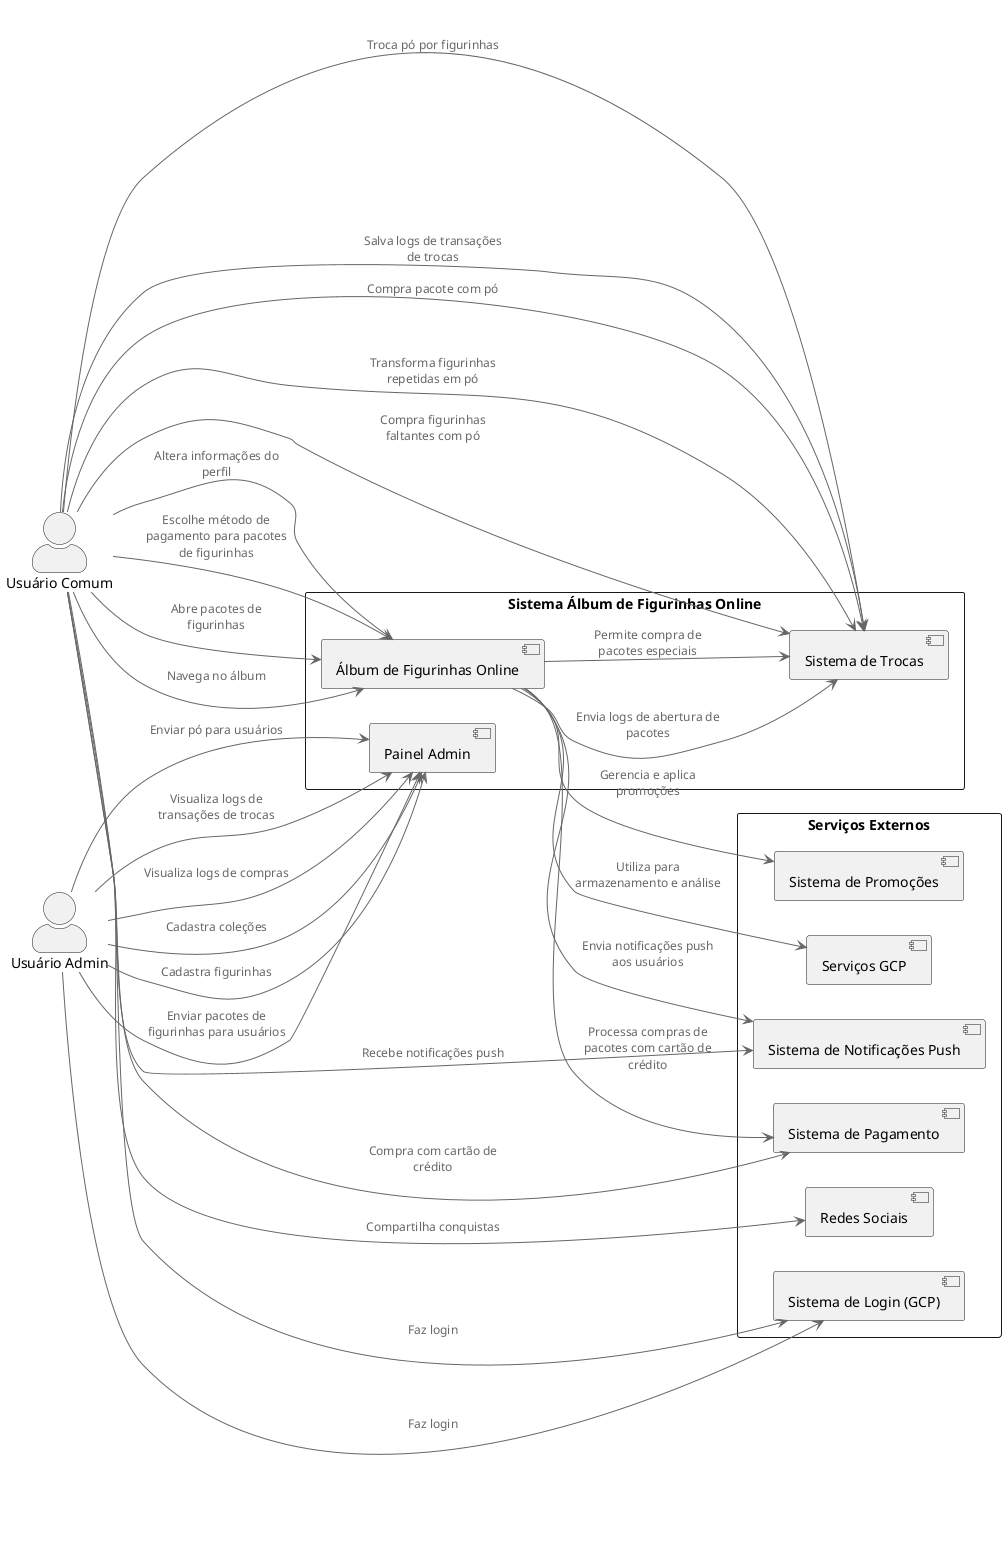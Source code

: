 @startuml context diagram for "Álbum de Figurinhas Online"
!include <C4/C4_Context>
'LAYOUT CONFIG
left to right direction
skinparam packageStyle rectangle
'ACTORS
actor user as "Usuário Comum"
actor admin as "Usuário Admin"
'SYSTEMS
package "Sistema Álbum de Figurinhas Online" {
    [Álbum de Figurinhas Online] as album
    [Painel Admin] as adminPanel
    [Sistema de Trocas] as tradeSystem
}
package "Serviços Externos" {
    [Serviços GCP] as gcpServices
    [Sistema de Login (GCP)] as loginSystem
    [Sistema de Pagamento] as paymentSystem
    [Sistema de Notificações Push] as pushNotificationSystem
    [Redes Sociais] as socialMedia
    [Sistema de Promoções] as promotionSystem
}
'INTERACTIONS - Usuário Comum
user --> loginSystem : Faz login
user --> album : Escolhe método de pagamento para pacotes de figurinhas
user --> album : Abre pacotes de figurinhas
user --> album : Navega no álbum
user --> album : Altera informações do perfil
user --> paymentSystem : Compra com cartão de crédito
user --> tradeSystem : Compra pacote com pó
user --> tradeSystem : Transforma figurinhas repetidas em pó
user --> tradeSystem : Compra figurinhas faltantes com pó
user --> tradeSystem : Troca pó por figurinhas
user --> tradeSystem : Salva logs de transações de trocas
user --> socialMedia : Compartilha conquistas
user --> pushNotificationSystem : Recebe notificações push
'INTERACTIONS - Usuário Admin
admin --> loginSystem : Faz login
admin --> adminPanel : Cadastra coleções
admin --> adminPanel : Cadastra figurinhas
admin --> adminPanel : Enviar pacotes de figurinhas para usuários
admin --> adminPanel : Enviar pó para usuários
admin --> adminPanel : Visualiza logs de transações de trocas
admin --> adminPanel : Visualiza logs de compras
'INTERACTIONS - Sistemas
album --> gcpServices : Utiliza para armazenamento e análise
album --> paymentSystem : Processa compras de pacotes com cartão de crédito
album --> pushNotificationSystem : Envia notificações push aos usuários
album --> promotionSystem : Gerencia e aplica promoções
album --> tradeSystem : Envia logs de abertura de pacotes
album --> tradeSystem : Permite compra de pacotes especiais
@enduml
